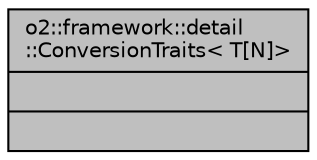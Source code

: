 digraph "o2::framework::detail::ConversionTraits&lt; T[N]&gt;"
{
 // INTERACTIVE_SVG=YES
  bgcolor="transparent";
  edge [fontname="Helvetica",fontsize="10",labelfontname="Helvetica",labelfontsize="10"];
  node [fontname="Helvetica",fontsize="10",shape=record];
  Node1 [label="{o2::framework::detail\l::ConversionTraits\< T[N]\>\n||}",height=0.2,width=0.4,color="black", fillcolor="grey75", style="filled", fontcolor="black"];
}
